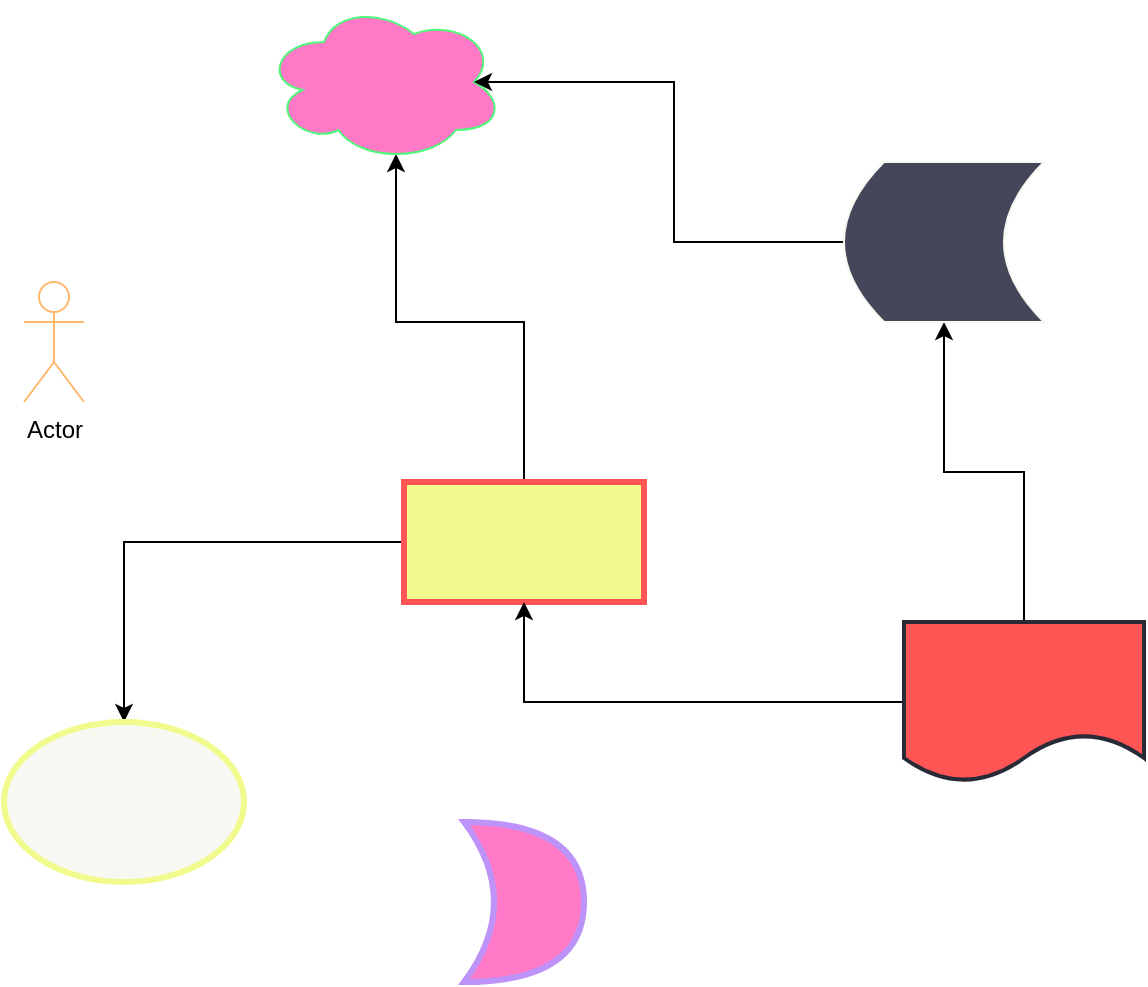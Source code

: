 <mxfile version="20.3.0" type="device"><diagram id="jZmL1w4MACE7Mym8uIHV" name="Page-1"><mxGraphModel dx="820" dy="721" grid="1" gridSize="10" guides="1" tooltips="1" connect="1" arrows="1" fold="1" page="1" pageScale="1" pageWidth="827" pageHeight="1169" math="0" shadow="0"><root><mxCell id="0"/><mxCell id="1" parent="0"/><mxCell id="3YpQAmvE6-FmKjTZLRM2-7" style="edgeStyle=orthogonalEdgeStyle;rounded=0;orthogonalLoop=1;jettySize=auto;html=1;entryX=0.55;entryY=0.95;entryDx=0;entryDy=0;entryPerimeter=0;" edge="1" parent="1" source="3YpQAmvE6-FmKjTZLRM2-1" target="3YpQAmvE6-FmKjTZLRM2-3"><mxGeometry relative="1" as="geometry"/></mxCell><mxCell id="3YpQAmvE6-FmKjTZLRM2-12" style="edgeStyle=orthogonalEdgeStyle;rounded=0;orthogonalLoop=1;jettySize=auto;html=1;entryX=0.5;entryY=0;entryDx=0;entryDy=0;" edge="1" parent="1" source="3YpQAmvE6-FmKjTZLRM2-1" target="3YpQAmvE6-FmKjTZLRM2-2"><mxGeometry relative="1" as="geometry"/></mxCell><mxCell id="3YpQAmvE6-FmKjTZLRM2-1" value="" style="rounded=0;whiteSpace=wrap;html=1;fillColor=#F1FA8C;strokeColor=#FF5555;strokeWidth=3;" vertex="1" parent="1"><mxGeometry x="350" y="340" width="120" height="60" as="geometry"/></mxCell><mxCell id="3YpQAmvE6-FmKjTZLRM2-2" value="" style="ellipse;whiteSpace=wrap;html=1;fillColor=#F8F8F2;strokeColor=#F1FA8C;strokeWidth=3;" vertex="1" parent="1"><mxGeometry x="150" y="460" width="120" height="80" as="geometry"/></mxCell><mxCell id="3YpQAmvE6-FmKjTZLRM2-3" value="" style="ellipse;shape=cloud;whiteSpace=wrap;html=1;fillColor=#FF79C6;strokeColor=#50FA7B;" vertex="1" parent="1"><mxGeometry x="280" y="100" width="120" height="80" as="geometry"/></mxCell><mxCell id="3YpQAmvE6-FmKjTZLRM2-10" style="edgeStyle=orthogonalEdgeStyle;rounded=0;orthogonalLoop=1;jettySize=auto;html=1;entryX=0.5;entryY=1;entryDx=0;entryDy=0;" edge="1" parent="1" source="3YpQAmvE6-FmKjTZLRM2-4" target="3YpQAmvE6-FmKjTZLRM2-6"><mxGeometry relative="1" as="geometry"/></mxCell><mxCell id="3YpQAmvE6-FmKjTZLRM2-11" style="edgeStyle=orthogonalEdgeStyle;rounded=0;orthogonalLoop=1;jettySize=auto;html=1;entryX=0.5;entryY=1;entryDx=0;entryDy=0;" edge="1" parent="1" source="3YpQAmvE6-FmKjTZLRM2-4" target="3YpQAmvE6-FmKjTZLRM2-1"><mxGeometry relative="1" as="geometry"/></mxCell><mxCell id="3YpQAmvE6-FmKjTZLRM2-4" value="" style="shape=document;whiteSpace=wrap;html=1;boundedLbl=1;fillColor=#FF5555;strokeColor=#282A36;strokeWidth=2;" vertex="1" parent="1"><mxGeometry x="600" y="410" width="120" height="80" as="geometry"/></mxCell><mxCell id="3YpQAmvE6-FmKjTZLRM2-5" value="Actor" style="shape=umlActor;verticalLabelPosition=bottom;verticalAlign=top;html=1;outlineConnect=0;strokeColor=#FFB86C;" vertex="1" parent="1"><mxGeometry x="160" y="240" width="30" height="60" as="geometry"/></mxCell><mxCell id="3YpQAmvE6-FmKjTZLRM2-8" style="edgeStyle=orthogonalEdgeStyle;rounded=0;orthogonalLoop=1;jettySize=auto;html=1;entryX=0.875;entryY=0.5;entryDx=0;entryDy=0;entryPerimeter=0;" edge="1" parent="1" source="3YpQAmvE6-FmKjTZLRM2-6" target="3YpQAmvE6-FmKjTZLRM2-3"><mxGeometry relative="1" as="geometry"/></mxCell><mxCell id="3YpQAmvE6-FmKjTZLRM2-6" value="" style="shape=dataStorage;whiteSpace=wrap;html=1;fixedSize=1;fillColor=#44475A;strokeColor=#F8F8F2;" vertex="1" parent="1"><mxGeometry x="570" y="180" width="100" height="80" as="geometry"/></mxCell><mxCell id="3YpQAmvE6-FmKjTZLRM2-13" value="" style="shape=xor;whiteSpace=wrap;html=1;strokeColor=#BD93F9;strokeWidth=3;fillColor=#FF79C6;" vertex="1" parent="1"><mxGeometry x="380" y="510" width="60" height="80" as="geometry"/></mxCell></root></mxGraphModel></diagram></mxfile>